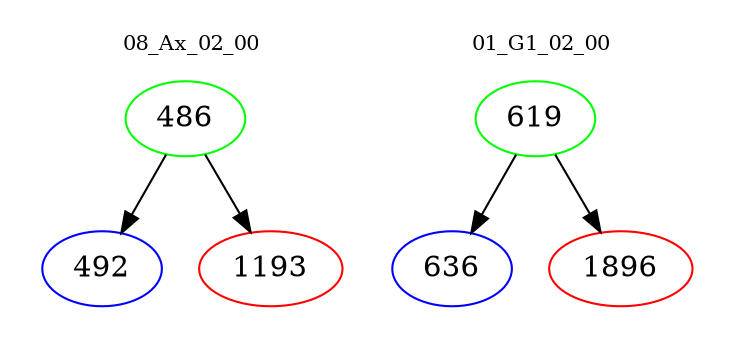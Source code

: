 digraph{
subgraph cluster_0 {
color = white
label = "08_Ax_02_00";
fontsize=10;
T0_486 [label="486", color="green"]
T0_486 -> T0_492 [color="black"]
T0_492 [label="492", color="blue"]
T0_486 -> T0_1193 [color="black"]
T0_1193 [label="1193", color="red"]
}
subgraph cluster_1 {
color = white
label = "01_G1_02_00";
fontsize=10;
T1_619 [label="619", color="green"]
T1_619 -> T1_636 [color="black"]
T1_636 [label="636", color="blue"]
T1_619 -> T1_1896 [color="black"]
T1_1896 [label="1896", color="red"]
}
}

